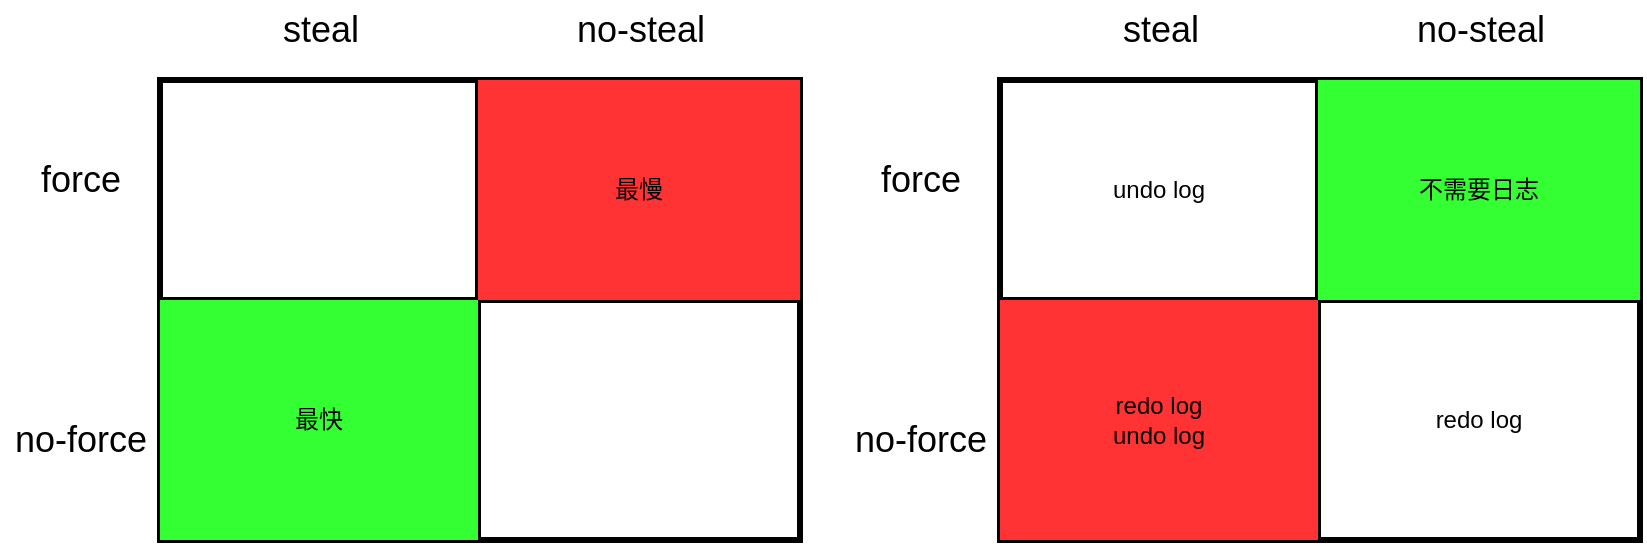 <mxfile>
    <diagram id="VMkenv3wzpXAm_tmhjJ0" name="第 1 页">
        <mxGraphModel dx="569" dy="439" grid="1" gridSize="10" guides="1" tooltips="1" connect="1" arrows="1" fold="1" page="1" pageScale="1" pageWidth="827" pageHeight="1169" background="#ffffff" math="0" shadow="0">
            <root>
                <mxCell id="0"/>
                <mxCell id="1" parent="0"/>
                <mxCell id="20" value="" style="shape=table;html=1;whiteSpace=wrap;startSize=0;container=1;collapsible=0;childLayout=tableLayout;strokeColor=#000000;strokeWidth=3;fillColor=#FFFFFF;" vertex="1" parent="1">
                    <mxGeometry x="130" y="100" width="320" height="230" as="geometry"/>
                </mxCell>
                <mxCell id="21" value="" style="shape=partialRectangle;html=1;whiteSpace=wrap;collapsible=0;dropTarget=0;pointerEvents=0;fillColor=none;top=0;left=0;bottom=0;right=0;points=[[0,0.5],[1,0.5]];portConstraint=eastwest;strokeColor=#000000;strokeWidth=5;" vertex="1" parent="20">
                    <mxGeometry width="320" height="110" as="geometry"/>
                </mxCell>
                <mxCell id="22" value="" style="shape=partialRectangle;html=1;whiteSpace=wrap;connectable=0;fillColor=none;top=0;left=0;bottom=0;right=0;overflow=hidden;pointerEvents=1;strokeColor=#000000;strokeWidth=5;" vertex="1" parent="21">
                    <mxGeometry width="159" height="110" as="geometry">
                        <mxRectangle width="159" height="110" as="alternateBounds"/>
                    </mxGeometry>
                </mxCell>
                <mxCell id="23" value="&lt;font color=&quot;#000000&quot;&gt;最慢&lt;/font&gt;" style="shape=partialRectangle;html=1;whiteSpace=wrap;connectable=0;fillColor=#FF3333;top=0;left=0;bottom=0;right=0;overflow=hidden;pointerEvents=1;strokeColor=#2D7600;strokeWidth=5;fontColor=#ffffff;" vertex="1" parent="21">
                    <mxGeometry x="159" width="161" height="110" as="geometry">
                        <mxRectangle width="161" height="110" as="alternateBounds"/>
                    </mxGeometry>
                </mxCell>
                <mxCell id="25" value="" style="shape=partialRectangle;html=1;whiteSpace=wrap;collapsible=0;dropTarget=0;pointerEvents=0;fillColor=none;top=0;left=0;bottom=0;right=0;points=[[0,0.5],[1,0.5]];portConstraint=eastwest;strokeColor=#000000;strokeWidth=5;" vertex="1" parent="20">
                    <mxGeometry y="110" width="320" height="120" as="geometry"/>
                </mxCell>
                <mxCell id="26" value="&lt;font color=&quot;#000000&quot;&gt;最快&lt;/font&gt;" style="shape=partialRectangle;html=1;whiteSpace=wrap;connectable=0;fillColor=#33FF33;top=0;left=0;bottom=0;right=0;overflow=hidden;pointerEvents=1;strokeColor=#6F0000;strokeWidth=5;fontColor=#ffffff;" vertex="1" parent="25">
                    <mxGeometry width="159" height="120" as="geometry">
                        <mxRectangle width="159" height="120" as="alternateBounds"/>
                    </mxGeometry>
                </mxCell>
                <mxCell id="27" value="" style="shape=partialRectangle;html=1;whiteSpace=wrap;connectable=0;fillColor=none;top=0;left=0;bottom=0;right=0;overflow=hidden;pointerEvents=1;strokeColor=#000000;strokeWidth=5;" vertex="1" parent="25">
                    <mxGeometry x="159" width="161" height="120" as="geometry">
                        <mxRectangle width="161" height="120" as="alternateBounds"/>
                    </mxGeometry>
                </mxCell>
                <mxCell id="33" value="force" style="text;html=1;align=center;verticalAlign=middle;resizable=0;points=[];autosize=1;strokeColor=none;fillColor=none;fontColor=#000000;fontSize=18;" vertex="1" parent="1">
                    <mxGeometry x="60" y="135" width="60" height="30" as="geometry"/>
                </mxCell>
                <mxCell id="34" value="no-force" style="text;html=1;align=center;verticalAlign=middle;resizable=0;points=[];autosize=1;strokeColor=none;fillColor=none;fontColor=#000000;fontSize=18;" vertex="1" parent="1">
                    <mxGeometry x="50" y="265" width="80" height="30" as="geometry"/>
                </mxCell>
                <mxCell id="35" value="steal" style="text;html=1;align=center;verticalAlign=middle;resizable=0;points=[];autosize=1;strokeColor=none;fillColor=none;fontColor=#000000;fontSize=18;" vertex="1" parent="1">
                    <mxGeometry x="185" y="60" width="50" height="30" as="geometry"/>
                </mxCell>
                <mxCell id="36" value="no-steal" style="text;html=1;align=center;verticalAlign=middle;resizable=0;points=[];autosize=1;strokeColor=none;fillColor=none;fontColor=#000000;fontSize=18;" vertex="1" parent="1">
                    <mxGeometry x="330" y="60" width="80" height="30" as="geometry"/>
                </mxCell>
                <mxCell id="37" value="" style="shape=table;html=1;whiteSpace=wrap;startSize=0;container=1;collapsible=0;childLayout=tableLayout;strokeColor=#000000;strokeWidth=3;fillColor=#FFFFFF;" vertex="1" parent="1">
                    <mxGeometry x="550" y="100" width="320" height="230" as="geometry"/>
                </mxCell>
                <mxCell id="38" value="" style="shape=partialRectangle;html=1;whiteSpace=wrap;collapsible=0;dropTarget=0;pointerEvents=0;fillColor=none;top=0;left=0;bottom=0;right=0;points=[[0,0.5],[1,0.5]];portConstraint=eastwest;strokeColor=#000000;strokeWidth=5;" vertex="1" parent="37">
                    <mxGeometry width="320" height="110" as="geometry"/>
                </mxCell>
                <mxCell id="39" value="&lt;font color=&quot;#000000&quot;&gt;undo log&lt;/font&gt;" style="shape=partialRectangle;html=1;whiteSpace=wrap;connectable=0;fillColor=none;top=0;left=0;bottom=0;right=0;overflow=hidden;pointerEvents=1;strokeColor=#000000;strokeWidth=5;" vertex="1" parent="38">
                    <mxGeometry width="159" height="110" as="geometry">
                        <mxRectangle width="159" height="110" as="alternateBounds"/>
                    </mxGeometry>
                </mxCell>
                <mxCell id="40" value="&lt;font color=&quot;#000000&quot;&gt;不需要日志&lt;/font&gt;" style="shape=partialRectangle;html=1;whiteSpace=wrap;connectable=0;fillColor=#33FF33;top=0;left=0;bottom=0;right=0;overflow=hidden;pointerEvents=1;strokeColor=#2D7600;strokeWidth=5;fontColor=#ffffff;" vertex="1" parent="38">
                    <mxGeometry x="159" width="161" height="110" as="geometry">
                        <mxRectangle width="161" height="110" as="alternateBounds"/>
                    </mxGeometry>
                </mxCell>
                <mxCell id="41" value="" style="shape=partialRectangle;html=1;whiteSpace=wrap;collapsible=0;dropTarget=0;pointerEvents=0;fillColor=none;top=0;left=0;bottom=0;right=0;points=[[0,0.5],[1,0.5]];portConstraint=eastwest;strokeColor=#000000;strokeWidth=5;" vertex="1" parent="37">
                    <mxGeometry y="110" width="320" height="120" as="geometry"/>
                </mxCell>
                <mxCell id="42" value="&lt;font color=&quot;#000000&quot;&gt;redo log&lt;br&gt;undo log&lt;br&gt;&lt;/font&gt;" style="shape=partialRectangle;html=1;whiteSpace=wrap;connectable=0;fillColor=#FF3333;top=0;left=0;bottom=0;right=0;overflow=hidden;pointerEvents=1;strokeColor=#6F0000;strokeWidth=5;fontColor=#ffffff;" vertex="1" parent="41">
                    <mxGeometry width="159" height="120" as="geometry">
                        <mxRectangle width="159" height="120" as="alternateBounds"/>
                    </mxGeometry>
                </mxCell>
                <mxCell id="43" value="&lt;font color=&quot;#000000&quot;&gt;redo log&lt;/font&gt;" style="shape=partialRectangle;html=1;whiteSpace=wrap;connectable=0;fillColor=none;top=0;left=0;bottom=0;right=0;overflow=hidden;pointerEvents=1;strokeColor=#000000;strokeWidth=5;" vertex="1" parent="41">
                    <mxGeometry x="159" width="161" height="120" as="geometry">
                        <mxRectangle width="161" height="120" as="alternateBounds"/>
                    </mxGeometry>
                </mxCell>
                <mxCell id="44" value="force" style="text;html=1;align=center;verticalAlign=middle;resizable=0;points=[];autosize=1;strokeColor=none;fillColor=none;fontColor=#000000;fontSize=18;" vertex="1" parent="1">
                    <mxGeometry x="480" y="135" width="60" height="30" as="geometry"/>
                </mxCell>
                <mxCell id="45" value="no-force" style="text;html=1;align=center;verticalAlign=middle;resizable=0;points=[];autosize=1;strokeColor=none;fillColor=none;fontColor=#000000;fontSize=18;" vertex="1" parent="1">
                    <mxGeometry x="470" y="265" width="80" height="30" as="geometry"/>
                </mxCell>
                <mxCell id="46" value="steal" style="text;html=1;align=center;verticalAlign=middle;resizable=0;points=[];autosize=1;strokeColor=none;fillColor=none;fontColor=#000000;fontSize=18;" vertex="1" parent="1">
                    <mxGeometry x="605" y="60" width="50" height="30" as="geometry"/>
                </mxCell>
                <mxCell id="47" value="no-steal" style="text;html=1;align=center;verticalAlign=middle;resizable=0;points=[];autosize=1;strokeColor=none;fillColor=none;fontColor=#000000;fontSize=18;" vertex="1" parent="1">
                    <mxGeometry x="750" y="60" width="80" height="30" as="geometry"/>
                </mxCell>
            </root>
        </mxGraphModel>
    </diagram>
</mxfile>